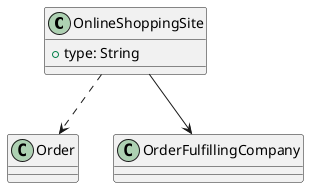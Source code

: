 @startuml step1
class OnlineShoppingSite{
    + type: String
}
class Order
class OrderFulfillingCompany
' class Company

OnlineShoppingSite ..> Order
OnlineShoppingSite --> OrderFulfillingCompany

@enduml